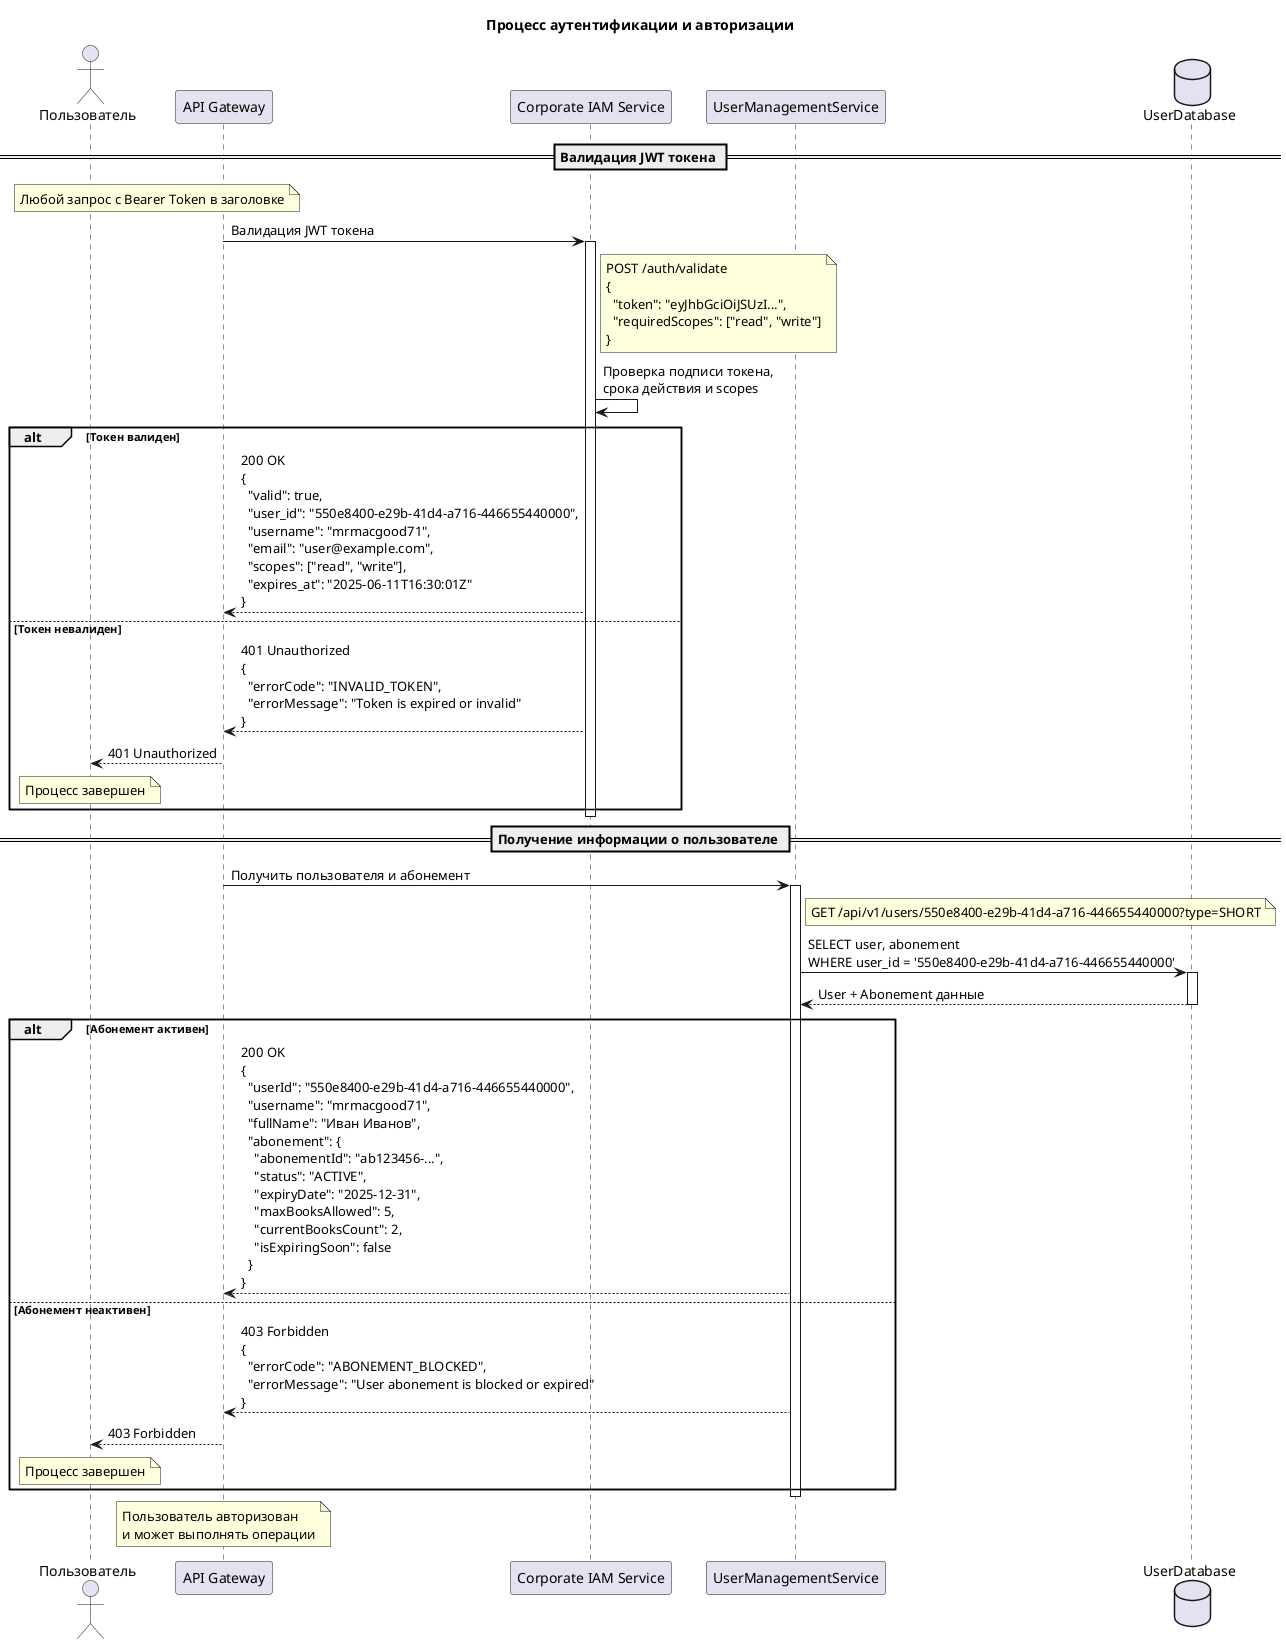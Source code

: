 @startuml Authentication Sequence Diagram

title Процесс аутентификации и авторизации

actor "Пользователь" as User
participant "API Gateway" as Gateway
participant "Corporate IAM Service" as IAM
participant "UserManagementService" as UMS
database "UserDatabase" as UserDB

== Валидация JWT токена ==
note over User, Gateway: Любой запрос с Bearer Token в заголовке
Gateway -> IAM: Валидация JWT токена
activate IAM
note right of IAM: POST /auth/validate\n{\n  "token": "eyJhbGciOiJSUzI...",\n  "requiredScopes": ["read", "write"]\n}
IAM -> IAM: Проверка подписи токена,\nсрока действия и scopes
alt Токен валиден
    IAM --> Gateway: 200 OK\n{\n  "valid": true,\n  "user_id": "550e8400-e29b-41d4-a716-446655440000",\n  "username": "mrmacgood71",\n  "email": "user@example.com",\n  "scopes": ["read", "write"],\n  "expires_at": "2025-06-11T16:30:01Z"\n}
else Токен невалиден
    IAM --> Gateway: 401 Unauthorized\n{\n  "errorCode": "INVALID_TOKEN",\n  "errorMessage": "Token is expired or invalid"\n}
    Gateway --> User: 401 Unauthorized
    note over User: Процесс завершен
end
deactivate IAM

== Получение информации о пользователе ==
Gateway -> UMS: Получить пользователя и абонемент
activate UMS
note right of UMS: GET /api/v1/users/550e8400-e29b-41d4-a716-446655440000?type=SHORT
UMS -> UserDB: SELECT user, abonement\nWHERE user_id = '550e8400-e29b-41d4-a716-446655440000'
activate UserDB
UserDB --> UMS: User + Abonement данные
deactivate UserDB

alt Абонемент активен
    UMS --> Gateway: 200 OK\n{\n  "userId": "550e8400-e29b-41d4-a716-446655440000",\n  "username": "mrmacgood71",\n  "fullName": "Иван Иванов",\n  "abonement": {\n    "abonementId": "ab123456-...",\n    "status": "ACTIVE",\n    "expiryDate": "2025-12-31",\n    "maxBooksAllowed": 5,\n    "currentBooksCount": 2,\n    "isExpiringSoon": false\n  }\n}
else Абонемент неактивен
    UMS --> Gateway: 403 Forbidden\n{\n  "errorCode": "ABONEMENT_BLOCKED",\n  "errorMessage": "User abonement is blocked or expired"\n}
    Gateway --> User: 403 Forbidden
    note over User: Процесс завершен
end
deactivate UMS

note over Gateway: Пользователь авторизован\nи может выполнять операции

@enduml